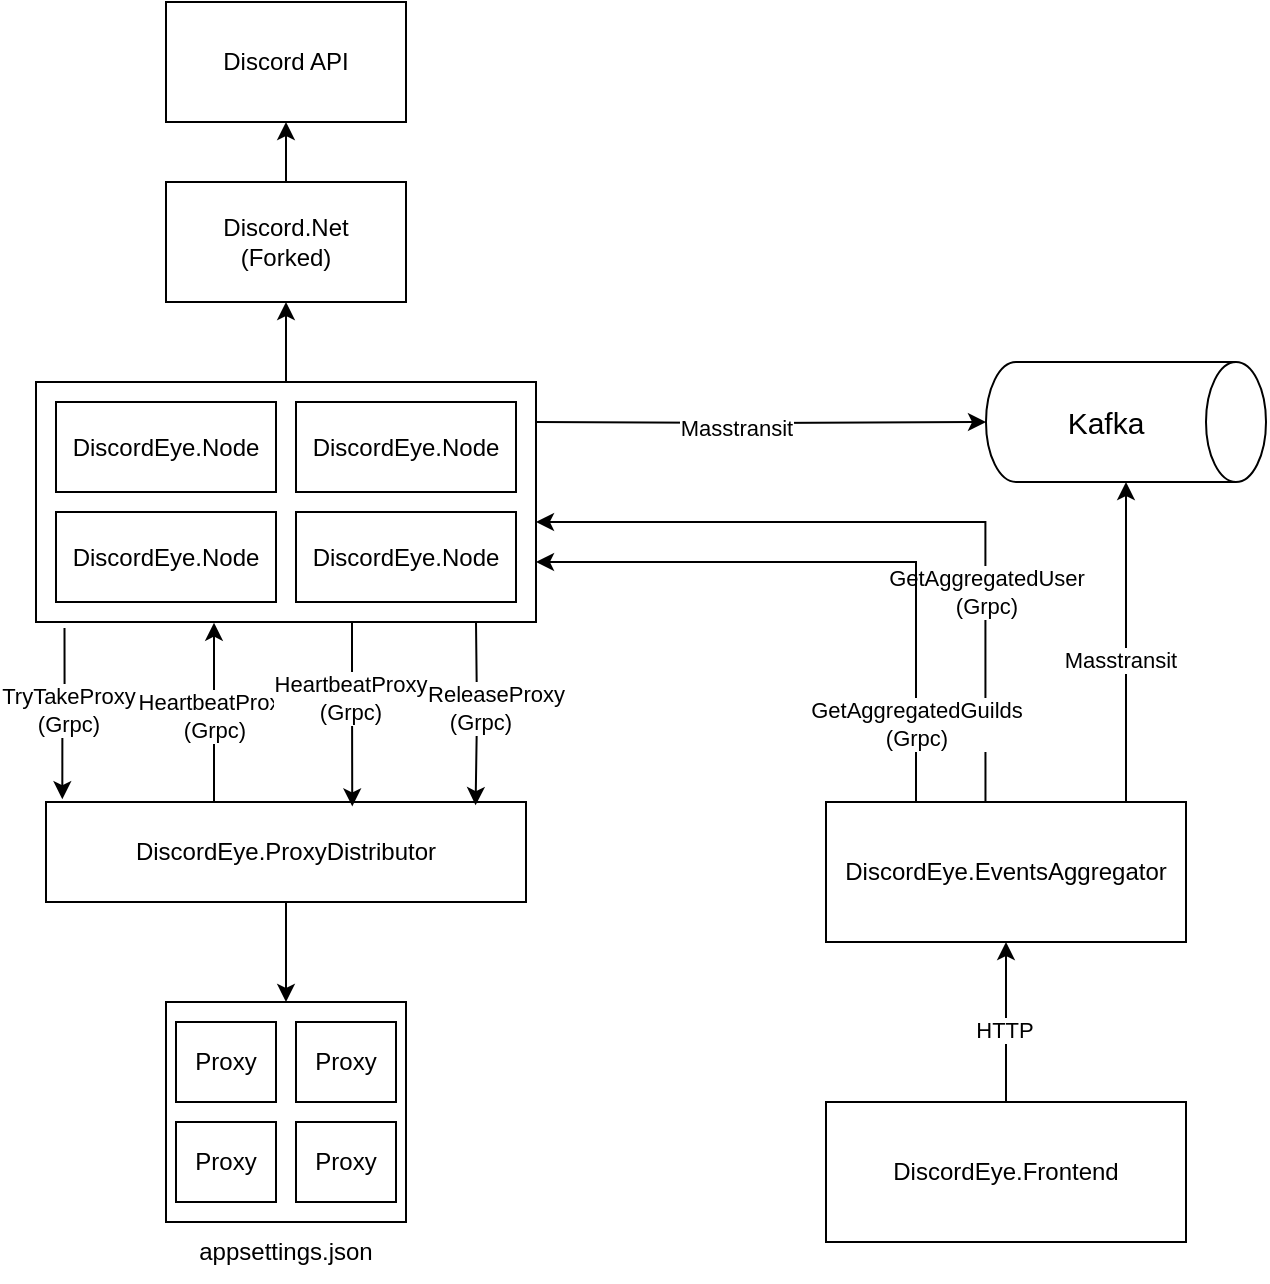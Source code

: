 <mxfile version="24.7.12">
  <diagram name="Страница — 1" id="CbDkfn1_sOLO_tkXJOBX">
    <mxGraphModel dx="1004" dy="647" grid="1" gridSize="10" guides="1" tooltips="1" connect="1" arrows="1" fold="1" page="1" pageScale="1" pageWidth="827" pageHeight="1169" background="#ffffff" math="0" shadow="0">
      <root>
        <mxCell id="0" />
        <mxCell id="1" parent="0" />
        <mxCell id="uYKjjgYTWvOBEUe7Jjzu-1" value="Discord API" style="rounded=0;whiteSpace=wrap;html=1;" parent="1" vertex="1">
          <mxGeometry x="110" y="290" width="120" height="60" as="geometry" />
        </mxCell>
        <mxCell id="J7QrvsLna-bUUnMWtQLM-2" style="edgeStyle=orthogonalEdgeStyle;rounded=0;orthogonalLoop=1;jettySize=auto;html=1;" parent="1" source="uYKjjgYTWvOBEUe7Jjzu-2" target="uYKjjgYTWvOBEUe7Jjzu-1" edge="1">
          <mxGeometry relative="1" as="geometry" />
        </mxCell>
        <mxCell id="uYKjjgYTWvOBEUe7Jjzu-2" value="Discord.Net&lt;br&gt;(Forked)" style="rounded=0;whiteSpace=wrap;html=1;" parent="1" vertex="1">
          <mxGeometry x="110" y="380" width="120" height="60" as="geometry" />
        </mxCell>
        <mxCell id="uYKjjgYTWvOBEUe7Jjzu-13" value="" style="group" parent="1" vertex="1" connectable="0">
          <mxGeometry x="520" y="470" width="140" height="60" as="geometry" />
        </mxCell>
        <mxCell id="uYKjjgYTWvOBEUe7Jjzu-10" value="" style="shape=cylinder3;whiteSpace=wrap;html=1;boundedLbl=1;backgroundOutline=1;size=15;rotation=90;" parent="uYKjjgYTWvOBEUe7Jjzu-13" vertex="1">
          <mxGeometry x="40" y="-40" width="60" height="140" as="geometry" />
        </mxCell>
        <mxCell id="uYKjjgYTWvOBEUe7Jjzu-11" value="&lt;font style=&quot;font-size: 15px;&quot;&gt;Kafka&lt;/font&gt;" style="text;html=1;align=center;verticalAlign=middle;whiteSpace=wrap;rounded=0;" parent="uYKjjgYTWvOBEUe7Jjzu-13" vertex="1">
          <mxGeometry x="30" y="15" width="60" height="30" as="geometry" />
        </mxCell>
        <mxCell id="J7QrvsLna-bUUnMWtQLM-9" style="edgeStyle=orthogonalEdgeStyle;rounded=0;orthogonalLoop=1;jettySize=auto;html=1;" parent="1" source="uYKjjgYTWvOBEUe7Jjzu-15" target="uYKjjgYTWvOBEUe7Jjzu-10" edge="1">
          <mxGeometry relative="1" as="geometry">
            <Array as="points">
              <mxPoint x="590" y="630" />
              <mxPoint x="590" y="630" />
            </Array>
          </mxGeometry>
        </mxCell>
        <mxCell id="J7QrvsLna-bUUnMWtQLM-12" value="Masstransit" style="edgeLabel;html=1;align=center;verticalAlign=middle;resizable=0;points=[];" parent="J7QrvsLna-bUUnMWtQLM-9" vertex="1" connectable="0">
          <mxGeometry x="-0.111" y="3" relative="1" as="geometry">
            <mxPoint as="offset" />
          </mxGeometry>
        </mxCell>
        <mxCell id="ytXf7EfdQUIblf6jl7-x-1" style="edgeStyle=orthogonalEdgeStyle;rounded=0;orthogonalLoop=1;jettySize=auto;html=1;exitX=0.443;exitY=-0.008;exitDx=0;exitDy=0;entryX=1;entryY=0.583;entryDx=0;entryDy=0;entryPerimeter=0;exitPerimeter=0;" parent="1" source="uYKjjgYTWvOBEUe7Jjzu-15" target="uYKjjgYTWvOBEUe7Jjzu-19" edge="1">
          <mxGeometry relative="1" as="geometry">
            <Array as="points">
              <mxPoint x="520" y="689" />
              <mxPoint x="520" y="550" />
            </Array>
          </mxGeometry>
        </mxCell>
        <mxCell id="CBDySnnhY-ZLqz9cMj5p-1" value="GetAggregatedUser&lt;br&gt;(Grpc)" style="edgeLabel;html=1;align=center;verticalAlign=middle;resizable=0;points=[];" parent="ytXf7EfdQUIblf6jl7-x-1" vertex="1" connectable="0">
          <mxGeometry x="-0.712" y="1" relative="1" as="geometry">
            <mxPoint x="1" y="-52" as="offset" />
          </mxGeometry>
        </mxCell>
        <mxCell id="CBDySnnhY-ZLqz9cMj5p-2" style="edgeStyle=orthogonalEdgeStyle;rounded=0;orthogonalLoop=1;jettySize=auto;html=1;exitX=0.25;exitY=0;exitDx=0;exitDy=0;entryX=1;entryY=0.75;entryDx=0;entryDy=0;" parent="1" source="uYKjjgYTWvOBEUe7Jjzu-15" target="uYKjjgYTWvOBEUe7Jjzu-19" edge="1">
          <mxGeometry relative="1" as="geometry" />
        </mxCell>
        <mxCell id="CBDySnnhY-ZLqz9cMj5p-3" value="GetAggregatedGuilds&lt;br&gt;(Grpc)" style="edgeLabel;html=1;align=center;verticalAlign=middle;resizable=0;points=[];" parent="CBDySnnhY-ZLqz9cMj5p-2" vertex="1" connectable="0">
          <mxGeometry x="-0.748" relative="1" as="geometry">
            <mxPoint as="offset" />
          </mxGeometry>
        </mxCell>
        <mxCell id="uYKjjgYTWvOBEUe7Jjzu-15" value="DiscordEye.EventsAggregator" style="rounded=0;whiteSpace=wrap;html=1;" parent="1" vertex="1">
          <mxGeometry x="440" y="690" width="180" height="70" as="geometry" />
        </mxCell>
        <mxCell id="uYKjjgYTWvOBEUe7Jjzu-21" value="" style="group" parent="1" vertex="1" connectable="0">
          <mxGeometry x="45" y="480" width="250" height="120" as="geometry" />
        </mxCell>
        <mxCell id="uYKjjgYTWvOBEUe7Jjzu-19" value="" style="rounded=0;whiteSpace=wrap;html=1;" parent="uYKjjgYTWvOBEUe7Jjzu-21" vertex="1">
          <mxGeometry width="250" height="120" as="geometry" />
        </mxCell>
        <mxCell id="uYKjjgYTWvOBEUe7Jjzu-20" value="" style="group" parent="uYKjjgYTWvOBEUe7Jjzu-21" vertex="1" connectable="0">
          <mxGeometry x="10" y="10" width="230" height="100" as="geometry" />
        </mxCell>
        <mxCell id="uYKjjgYTWvOBEUe7Jjzu-6" value="DiscordEye.Node" style="rounded=0;whiteSpace=wrap;html=1;" parent="uYKjjgYTWvOBEUe7Jjzu-20" vertex="1">
          <mxGeometry width="110" height="45" as="geometry" />
        </mxCell>
        <mxCell id="uYKjjgYTWvOBEUe7Jjzu-16" value="DiscordEye.Node" style="rounded=0;whiteSpace=wrap;html=1;" parent="uYKjjgYTWvOBEUe7Jjzu-20" vertex="1">
          <mxGeometry x="120" width="110" height="45" as="geometry" />
        </mxCell>
        <mxCell id="uYKjjgYTWvOBEUe7Jjzu-17" value="DiscordEye.Node" style="rounded=0;whiteSpace=wrap;html=1;" parent="uYKjjgYTWvOBEUe7Jjzu-20" vertex="1">
          <mxGeometry y="55" width="110" height="45" as="geometry" />
        </mxCell>
        <mxCell id="uYKjjgYTWvOBEUe7Jjzu-18" value="DiscordEye.Node" style="rounded=0;whiteSpace=wrap;html=1;" parent="uYKjjgYTWvOBEUe7Jjzu-20" vertex="1">
          <mxGeometry x="120" y="55" width="110" height="45" as="geometry" />
        </mxCell>
        <mxCell id="uYKjjgYTWvOBEUe7Jjzu-33" style="edgeStyle=orthogonalEdgeStyle;rounded=0;orthogonalLoop=1;jettySize=auto;html=1;" parent="1" source="uYKjjgYTWvOBEUe7Jjzu-22" target="uYKjjgYTWvOBEUe7Jjzu-27" edge="1">
          <mxGeometry relative="1" as="geometry" />
        </mxCell>
        <mxCell id="zrRSto9lRzeUWnxxTWXz-1" style="edgeStyle=orthogonalEdgeStyle;rounded=0;orthogonalLoop=1;jettySize=auto;html=1;entryX=0.356;entryY=1.003;entryDx=0;entryDy=0;entryPerimeter=0;exitX=0.35;exitY=0.003;exitDx=0;exitDy=0;exitPerimeter=0;" parent="1" source="uYKjjgYTWvOBEUe7Jjzu-22" target="uYKjjgYTWvOBEUe7Jjzu-19" edge="1">
          <mxGeometry relative="1" as="geometry" />
        </mxCell>
        <mxCell id="zrRSto9lRzeUWnxxTWXz-2" value="HeartbeatProxy&lt;br&gt;(Grpc)" style="edgeLabel;html=1;align=center;verticalAlign=middle;resizable=0;points=[];" parent="zrRSto9lRzeUWnxxTWXz-1" vertex="1" connectable="0">
          <mxGeometry x="-0.038" relative="1" as="geometry">
            <mxPoint as="offset" />
          </mxGeometry>
        </mxCell>
        <mxCell id="uYKjjgYTWvOBEUe7Jjzu-22" value="DiscordEye.ProxyDistributor" style="rounded=0;whiteSpace=wrap;html=1;" parent="1" vertex="1">
          <mxGeometry x="50" y="690" width="240" height="50" as="geometry" />
        </mxCell>
        <mxCell id="uYKjjgYTWvOBEUe7Jjzu-45" style="edgeStyle=orthogonalEdgeStyle;rounded=0;orthogonalLoop=1;jettySize=auto;html=1;exitX=0.057;exitY=1.025;exitDx=0;exitDy=0;entryX=0.034;entryY=-0.028;entryDx=0;entryDy=0;entryPerimeter=0;exitPerimeter=0;" parent="1" source="uYKjjgYTWvOBEUe7Jjzu-19" target="uYKjjgYTWvOBEUe7Jjzu-22" edge="1">
          <mxGeometry relative="1" as="geometry" />
        </mxCell>
        <mxCell id="uYKjjgYTWvOBEUe7Jjzu-47" value="TryTakeProxy&lt;br&gt;(Grpc)" style="edgeLabel;html=1;align=center;verticalAlign=middle;resizable=0;points=[];" parent="uYKjjgYTWvOBEUe7Jjzu-45" vertex="1" connectable="0">
          <mxGeometry x="-0.05" y="1" relative="1" as="geometry">
            <mxPoint as="offset" />
          </mxGeometry>
        </mxCell>
        <mxCell id="uYKjjgYTWvOBEUe7Jjzu-46" style="edgeStyle=orthogonalEdgeStyle;rounded=0;orthogonalLoop=1;jettySize=auto;html=1;entryX=0.895;entryY=0.032;entryDx=0;entryDy=0;entryPerimeter=0;" parent="1" target="uYKjjgYTWvOBEUe7Jjzu-22" edge="1">
          <mxGeometry relative="1" as="geometry">
            <mxPoint x="265" y="600" as="sourcePoint" />
          </mxGeometry>
        </mxCell>
        <mxCell id="uYKjjgYTWvOBEUe7Jjzu-48" value="TryReleaseProxy&lt;br&gt;(Grpc)" style="edgeLabel;html=1;align=center;verticalAlign=middle;resizable=0;points=[];" parent="uYKjjgYTWvOBEUe7Jjzu-46" vertex="1" connectable="0">
          <mxGeometry x="-0.081" y="1" relative="1" as="geometry">
            <mxPoint as="offset" />
          </mxGeometry>
        </mxCell>
        <mxCell id="J7QrvsLna-bUUnMWtQLM-1" style="edgeStyle=orthogonalEdgeStyle;rounded=0;orthogonalLoop=1;jettySize=auto;html=1;entryX=0.5;entryY=1;entryDx=0;entryDy=0;" parent="1" source="uYKjjgYTWvOBEUe7Jjzu-19" target="uYKjjgYTWvOBEUe7Jjzu-2" edge="1">
          <mxGeometry relative="1" as="geometry" />
        </mxCell>
        <mxCell id="J7QrvsLna-bUUnMWtQLM-6" style="edgeStyle=orthogonalEdgeStyle;rounded=0;orthogonalLoop=1;jettySize=auto;html=1;" parent="1" target="uYKjjgYTWvOBEUe7Jjzu-10" edge="1">
          <mxGeometry relative="1" as="geometry">
            <mxPoint x="295" y="500" as="sourcePoint" />
          </mxGeometry>
        </mxCell>
        <mxCell id="J7QrvsLna-bUUnMWtQLM-11" value="Masstransit" style="edgeLabel;html=1;align=center;verticalAlign=middle;resizable=0;points=[];" parent="J7QrvsLna-bUUnMWtQLM-6" vertex="1" connectable="0">
          <mxGeometry x="-0.111" y="-2" relative="1" as="geometry">
            <mxPoint as="offset" />
          </mxGeometry>
        </mxCell>
        <mxCell id="CBDySnnhY-ZLqz9cMj5p-5" style="edgeStyle=orthogonalEdgeStyle;rounded=0;orthogonalLoop=1;jettySize=auto;html=1;entryX=0.5;entryY=1;entryDx=0;entryDy=0;" parent="1" source="CBDySnnhY-ZLqz9cMj5p-4" target="uYKjjgYTWvOBEUe7Jjzu-15" edge="1">
          <mxGeometry relative="1" as="geometry" />
        </mxCell>
        <mxCell id="CBDySnnhY-ZLqz9cMj5p-6" value="HTTP" style="edgeLabel;html=1;align=center;verticalAlign=middle;resizable=0;points=[];" parent="CBDySnnhY-ZLqz9cMj5p-5" vertex="1" connectable="0">
          <mxGeometry x="-0.1" y="1" relative="1" as="geometry">
            <mxPoint as="offset" />
          </mxGeometry>
        </mxCell>
        <mxCell id="CBDySnnhY-ZLqz9cMj5p-4" value="DiscordEye.Frontend" style="rounded=0;whiteSpace=wrap;html=1;" parent="1" vertex="1">
          <mxGeometry x="440" y="840" width="180" height="70" as="geometry" />
        </mxCell>
        <mxCell id="CBDySnnhY-ZLqz9cMj5p-7" value="" style="group" parent="1" vertex="1" connectable="0">
          <mxGeometry x="110" y="760" width="120" height="170" as="geometry" />
        </mxCell>
        <mxCell id="uYKjjgYTWvOBEUe7Jjzu-32" value="" style="group" parent="CBDySnnhY-ZLqz9cMj5p-7" vertex="1" connectable="0">
          <mxGeometry width="120" height="140" as="geometry" />
        </mxCell>
        <mxCell id="uYKjjgYTWvOBEUe7Jjzu-28" value="" style="group" parent="uYKjjgYTWvOBEUe7Jjzu-32" vertex="1" connectable="0">
          <mxGeometry y="30" width="120" height="110" as="geometry" />
        </mxCell>
        <mxCell id="uYKjjgYTWvOBEUe7Jjzu-27" value="" style="rounded=0;whiteSpace=wrap;html=1;" parent="uYKjjgYTWvOBEUe7Jjzu-28" vertex="1">
          <mxGeometry width="120" height="110" as="geometry" />
        </mxCell>
        <mxCell id="uYKjjgYTWvOBEUe7Jjzu-23" value="Proxy" style="rounded=0;whiteSpace=wrap;html=1;" parent="uYKjjgYTWvOBEUe7Jjzu-28" vertex="1">
          <mxGeometry x="5" y="10" width="50" height="40" as="geometry" />
        </mxCell>
        <mxCell id="uYKjjgYTWvOBEUe7Jjzu-24" value="Proxy" style="rounded=0;whiteSpace=wrap;html=1;" parent="uYKjjgYTWvOBEUe7Jjzu-28" vertex="1">
          <mxGeometry x="5" y="60" width="50" height="40" as="geometry" />
        </mxCell>
        <mxCell id="uYKjjgYTWvOBEUe7Jjzu-25" value="Proxy" style="rounded=0;whiteSpace=wrap;html=1;" parent="uYKjjgYTWvOBEUe7Jjzu-28" vertex="1">
          <mxGeometry x="65" y="10" width="50" height="40" as="geometry" />
        </mxCell>
        <mxCell id="uYKjjgYTWvOBEUe7Jjzu-26" value="Proxy" style="rounded=0;whiteSpace=wrap;html=1;" parent="uYKjjgYTWvOBEUe7Jjzu-28" vertex="1">
          <mxGeometry x="65" y="60" width="50" height="40" as="geometry" />
        </mxCell>
        <mxCell id="uYKjjgYTWvOBEUe7Jjzu-29" value="appsettings.json" style="text;html=1;align=center;verticalAlign=middle;whiteSpace=wrap;rounded=0;" parent="CBDySnnhY-ZLqz9cMj5p-7" vertex="1">
          <mxGeometry x="15" y="140" width="90" height="30" as="geometry" />
        </mxCell>
        <mxCell id="MdPxMdQp4eu-8dG7ZlUR-2" style="edgeStyle=orthogonalEdgeStyle;rounded=0;orthogonalLoop=1;jettySize=auto;html=1;entryX=0.638;entryY=0.044;entryDx=0;entryDy=0;entryPerimeter=0;" edge="1" parent="1" source="uYKjjgYTWvOBEUe7Jjzu-19" target="uYKjjgYTWvOBEUe7Jjzu-22">
          <mxGeometry relative="1" as="geometry">
            <Array as="points">
              <mxPoint x="203" y="620" />
              <mxPoint x="203" y="620" />
            </Array>
          </mxGeometry>
        </mxCell>
        <mxCell id="MdPxMdQp4eu-8dG7ZlUR-3" value="HeartbeatProxy&lt;br&gt;(Grpc)" style="edgeLabel;html=1;align=center;verticalAlign=middle;resizable=0;points=[];" vertex="1" connectable="0" parent="MdPxMdQp4eu-8dG7ZlUR-2">
          <mxGeometry x="-0.171" y="-1" relative="1" as="geometry">
            <mxPoint as="offset" />
          </mxGeometry>
        </mxCell>
      </root>
    </mxGraphModel>
  </diagram>
</mxfile>
